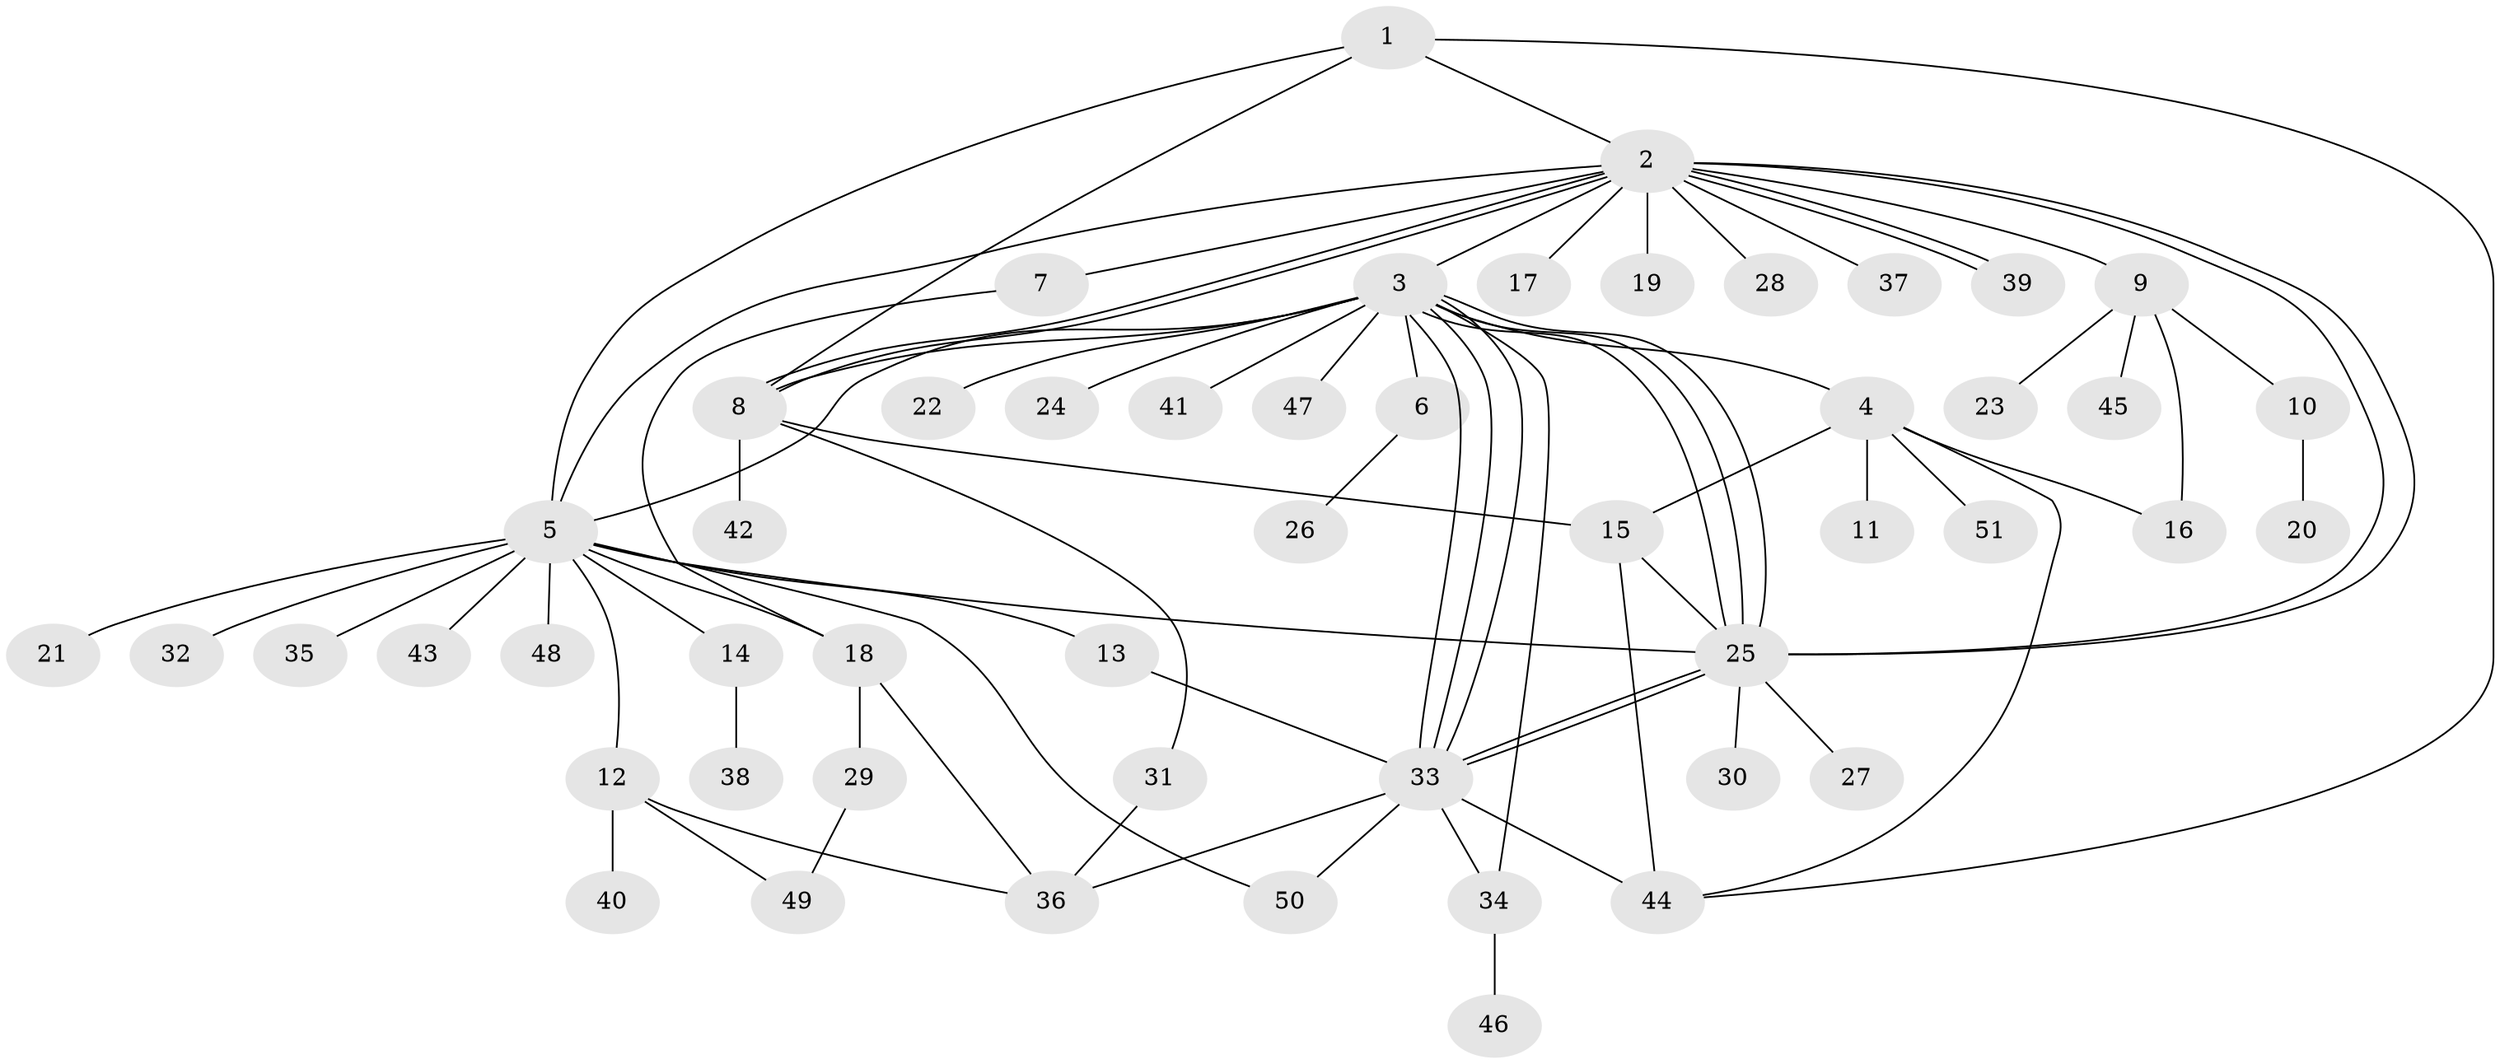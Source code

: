 // coarse degree distribution, {5: 0.02857142857142857, 14: 0.08571428571428572, 7: 0.02857142857142857, 1: 0.5428571428571428, 4: 0.08571428571428572, 6: 0.02857142857142857, 3: 0.02857142857142857, 2: 0.11428571428571428, 10: 0.05714285714285714}
// Generated by graph-tools (version 1.1) at 2025/41/03/06/25 10:41:51]
// undirected, 51 vertices, 79 edges
graph export_dot {
graph [start="1"]
  node [color=gray90,style=filled];
  1;
  2;
  3;
  4;
  5;
  6;
  7;
  8;
  9;
  10;
  11;
  12;
  13;
  14;
  15;
  16;
  17;
  18;
  19;
  20;
  21;
  22;
  23;
  24;
  25;
  26;
  27;
  28;
  29;
  30;
  31;
  32;
  33;
  34;
  35;
  36;
  37;
  38;
  39;
  40;
  41;
  42;
  43;
  44;
  45;
  46;
  47;
  48;
  49;
  50;
  51;
  1 -- 2;
  1 -- 5;
  1 -- 8;
  1 -- 44;
  2 -- 3;
  2 -- 5;
  2 -- 7;
  2 -- 8;
  2 -- 8;
  2 -- 9;
  2 -- 17;
  2 -- 19;
  2 -- 25;
  2 -- 25;
  2 -- 28;
  2 -- 37;
  2 -- 39;
  2 -- 39;
  3 -- 4;
  3 -- 5;
  3 -- 6;
  3 -- 8;
  3 -- 22;
  3 -- 24;
  3 -- 25;
  3 -- 25;
  3 -- 25;
  3 -- 33;
  3 -- 33;
  3 -- 33;
  3 -- 34;
  3 -- 41;
  3 -- 47;
  4 -- 11;
  4 -- 15;
  4 -- 16;
  4 -- 44;
  4 -- 51;
  5 -- 12;
  5 -- 13;
  5 -- 14;
  5 -- 18;
  5 -- 21;
  5 -- 25;
  5 -- 32;
  5 -- 35;
  5 -- 43;
  5 -- 48;
  5 -- 50;
  6 -- 26;
  7 -- 18;
  8 -- 15;
  8 -- 31;
  8 -- 42;
  9 -- 10;
  9 -- 16;
  9 -- 23;
  9 -- 45;
  10 -- 20;
  12 -- 36;
  12 -- 40;
  12 -- 49;
  13 -- 33;
  14 -- 38;
  15 -- 25;
  15 -- 44;
  18 -- 29;
  18 -- 36;
  25 -- 27;
  25 -- 30;
  25 -- 33;
  25 -- 33;
  29 -- 49;
  31 -- 36;
  33 -- 34;
  33 -- 36;
  33 -- 44;
  33 -- 50;
  34 -- 46;
}
